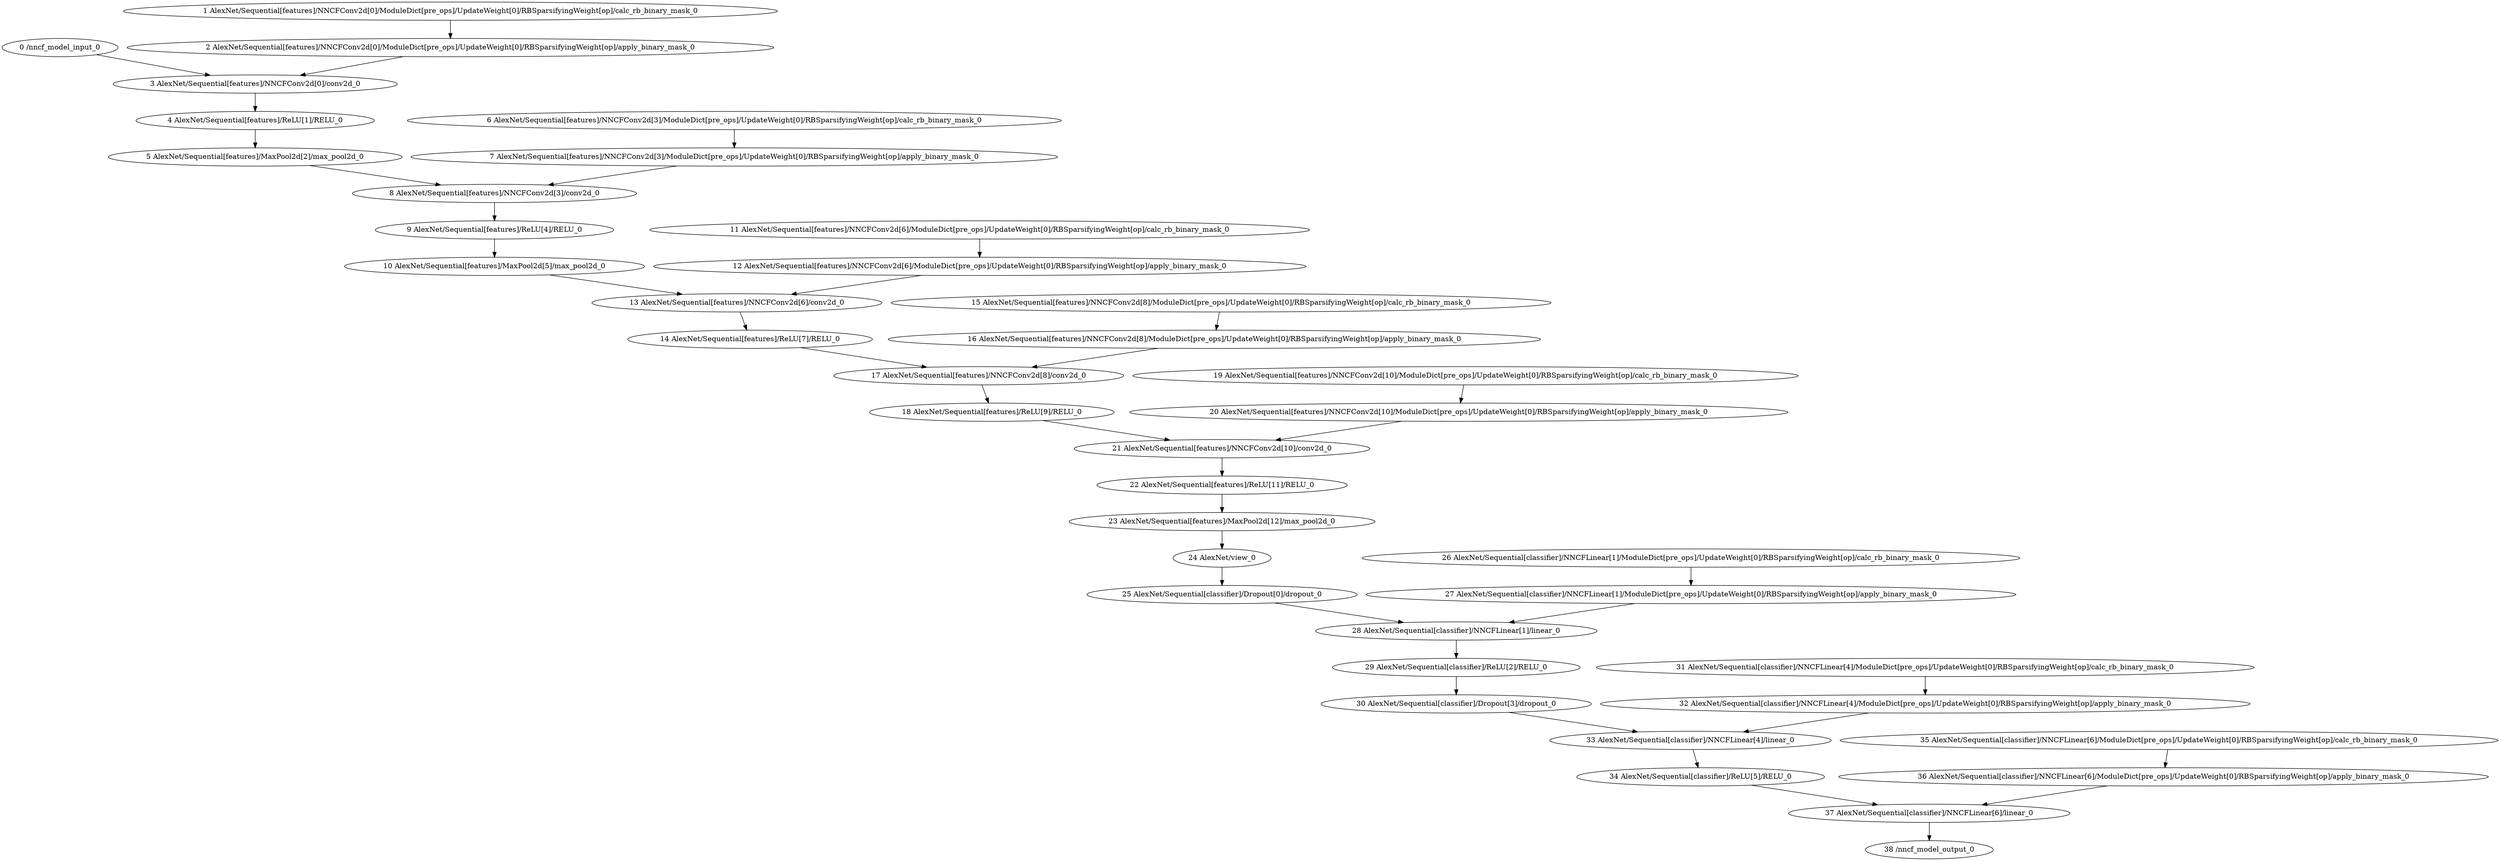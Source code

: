 strict digraph  {
"0 /nncf_model_input_0" [id=0, type=nncf_model_input];
"1 AlexNet/Sequential[features]/NNCFConv2d[0]/ModuleDict[pre_ops]/UpdateWeight[0]/RBSparsifyingWeight[op]/calc_rb_binary_mask_0" [id=1, type=calc_rb_binary_mask];
"2 AlexNet/Sequential[features]/NNCFConv2d[0]/ModuleDict[pre_ops]/UpdateWeight[0]/RBSparsifyingWeight[op]/apply_binary_mask_0" [id=2, type=apply_binary_mask];
"3 AlexNet/Sequential[features]/NNCFConv2d[0]/conv2d_0" [id=3, type=conv2d];
"4 AlexNet/Sequential[features]/ReLU[1]/RELU_0" [id=4, type=RELU];
"5 AlexNet/Sequential[features]/MaxPool2d[2]/max_pool2d_0" [id=5, type=max_pool2d];
"6 AlexNet/Sequential[features]/NNCFConv2d[3]/ModuleDict[pre_ops]/UpdateWeight[0]/RBSparsifyingWeight[op]/calc_rb_binary_mask_0" [id=6, type=calc_rb_binary_mask];
"7 AlexNet/Sequential[features]/NNCFConv2d[3]/ModuleDict[pre_ops]/UpdateWeight[0]/RBSparsifyingWeight[op]/apply_binary_mask_0" [id=7, type=apply_binary_mask];
"8 AlexNet/Sequential[features]/NNCFConv2d[3]/conv2d_0" [id=8, type=conv2d];
"9 AlexNet/Sequential[features]/ReLU[4]/RELU_0" [id=9, type=RELU];
"10 AlexNet/Sequential[features]/MaxPool2d[5]/max_pool2d_0" [id=10, type=max_pool2d];
"11 AlexNet/Sequential[features]/NNCFConv2d[6]/ModuleDict[pre_ops]/UpdateWeight[0]/RBSparsifyingWeight[op]/calc_rb_binary_mask_0" [id=11, type=calc_rb_binary_mask];
"12 AlexNet/Sequential[features]/NNCFConv2d[6]/ModuleDict[pre_ops]/UpdateWeight[0]/RBSparsifyingWeight[op]/apply_binary_mask_0" [id=12, type=apply_binary_mask];
"13 AlexNet/Sequential[features]/NNCFConv2d[6]/conv2d_0" [id=13, type=conv2d];
"14 AlexNet/Sequential[features]/ReLU[7]/RELU_0" [id=14, type=RELU];
"15 AlexNet/Sequential[features]/NNCFConv2d[8]/ModuleDict[pre_ops]/UpdateWeight[0]/RBSparsifyingWeight[op]/calc_rb_binary_mask_0" [id=15, type=calc_rb_binary_mask];
"16 AlexNet/Sequential[features]/NNCFConv2d[8]/ModuleDict[pre_ops]/UpdateWeight[0]/RBSparsifyingWeight[op]/apply_binary_mask_0" [id=16, type=apply_binary_mask];
"17 AlexNet/Sequential[features]/NNCFConv2d[8]/conv2d_0" [id=17, type=conv2d];
"18 AlexNet/Sequential[features]/ReLU[9]/RELU_0" [id=18, type=RELU];
"19 AlexNet/Sequential[features]/NNCFConv2d[10]/ModuleDict[pre_ops]/UpdateWeight[0]/RBSparsifyingWeight[op]/calc_rb_binary_mask_0" [id=19, type=calc_rb_binary_mask];
"20 AlexNet/Sequential[features]/NNCFConv2d[10]/ModuleDict[pre_ops]/UpdateWeight[0]/RBSparsifyingWeight[op]/apply_binary_mask_0" [id=20, type=apply_binary_mask];
"21 AlexNet/Sequential[features]/NNCFConv2d[10]/conv2d_0" [id=21, type=conv2d];
"22 AlexNet/Sequential[features]/ReLU[11]/RELU_0" [id=22, type=RELU];
"23 AlexNet/Sequential[features]/MaxPool2d[12]/max_pool2d_0" [id=23, type=max_pool2d];
"24 AlexNet/view_0" [id=24, type=view];
"25 AlexNet/Sequential[classifier]/Dropout[0]/dropout_0" [id=25, type=dropout];
"26 AlexNet/Sequential[classifier]/NNCFLinear[1]/ModuleDict[pre_ops]/UpdateWeight[0]/RBSparsifyingWeight[op]/calc_rb_binary_mask_0" [id=26, type=calc_rb_binary_mask];
"27 AlexNet/Sequential[classifier]/NNCFLinear[1]/ModuleDict[pre_ops]/UpdateWeight[0]/RBSparsifyingWeight[op]/apply_binary_mask_0" [id=27, type=apply_binary_mask];
"28 AlexNet/Sequential[classifier]/NNCFLinear[1]/linear_0" [id=28, type=linear];
"29 AlexNet/Sequential[classifier]/ReLU[2]/RELU_0" [id=29, type=RELU];
"30 AlexNet/Sequential[classifier]/Dropout[3]/dropout_0" [id=30, type=dropout];
"31 AlexNet/Sequential[classifier]/NNCFLinear[4]/ModuleDict[pre_ops]/UpdateWeight[0]/RBSparsifyingWeight[op]/calc_rb_binary_mask_0" [id=31, type=calc_rb_binary_mask];
"32 AlexNet/Sequential[classifier]/NNCFLinear[4]/ModuleDict[pre_ops]/UpdateWeight[0]/RBSparsifyingWeight[op]/apply_binary_mask_0" [id=32, type=apply_binary_mask];
"33 AlexNet/Sequential[classifier]/NNCFLinear[4]/linear_0" [id=33, type=linear];
"34 AlexNet/Sequential[classifier]/ReLU[5]/RELU_0" [id=34, type=RELU];
"35 AlexNet/Sequential[classifier]/NNCFLinear[6]/ModuleDict[pre_ops]/UpdateWeight[0]/RBSparsifyingWeight[op]/calc_rb_binary_mask_0" [id=35, type=calc_rb_binary_mask];
"36 AlexNet/Sequential[classifier]/NNCFLinear[6]/ModuleDict[pre_ops]/UpdateWeight[0]/RBSparsifyingWeight[op]/apply_binary_mask_0" [id=36, type=apply_binary_mask];
"37 AlexNet/Sequential[classifier]/NNCFLinear[6]/linear_0" [id=37, type=linear];
"38 /nncf_model_output_0" [id=38, type=nncf_model_output];
"0 /nncf_model_input_0" -> "3 AlexNet/Sequential[features]/NNCFConv2d[0]/conv2d_0";
"1 AlexNet/Sequential[features]/NNCFConv2d[0]/ModuleDict[pre_ops]/UpdateWeight[0]/RBSparsifyingWeight[op]/calc_rb_binary_mask_0" -> "2 AlexNet/Sequential[features]/NNCFConv2d[0]/ModuleDict[pre_ops]/UpdateWeight[0]/RBSparsifyingWeight[op]/apply_binary_mask_0";
"2 AlexNet/Sequential[features]/NNCFConv2d[0]/ModuleDict[pre_ops]/UpdateWeight[0]/RBSparsifyingWeight[op]/apply_binary_mask_0" -> "3 AlexNet/Sequential[features]/NNCFConv2d[0]/conv2d_0";
"3 AlexNet/Sequential[features]/NNCFConv2d[0]/conv2d_0" -> "4 AlexNet/Sequential[features]/ReLU[1]/RELU_0";
"4 AlexNet/Sequential[features]/ReLU[1]/RELU_0" -> "5 AlexNet/Sequential[features]/MaxPool2d[2]/max_pool2d_0";
"5 AlexNet/Sequential[features]/MaxPool2d[2]/max_pool2d_0" -> "8 AlexNet/Sequential[features]/NNCFConv2d[3]/conv2d_0";
"6 AlexNet/Sequential[features]/NNCFConv2d[3]/ModuleDict[pre_ops]/UpdateWeight[0]/RBSparsifyingWeight[op]/calc_rb_binary_mask_0" -> "7 AlexNet/Sequential[features]/NNCFConv2d[3]/ModuleDict[pre_ops]/UpdateWeight[0]/RBSparsifyingWeight[op]/apply_binary_mask_0";
"7 AlexNet/Sequential[features]/NNCFConv2d[3]/ModuleDict[pre_ops]/UpdateWeight[0]/RBSparsifyingWeight[op]/apply_binary_mask_0" -> "8 AlexNet/Sequential[features]/NNCFConv2d[3]/conv2d_0";
"8 AlexNet/Sequential[features]/NNCFConv2d[3]/conv2d_0" -> "9 AlexNet/Sequential[features]/ReLU[4]/RELU_0";
"9 AlexNet/Sequential[features]/ReLU[4]/RELU_0" -> "10 AlexNet/Sequential[features]/MaxPool2d[5]/max_pool2d_0";
"10 AlexNet/Sequential[features]/MaxPool2d[5]/max_pool2d_0" -> "13 AlexNet/Sequential[features]/NNCFConv2d[6]/conv2d_0";
"11 AlexNet/Sequential[features]/NNCFConv2d[6]/ModuleDict[pre_ops]/UpdateWeight[0]/RBSparsifyingWeight[op]/calc_rb_binary_mask_0" -> "12 AlexNet/Sequential[features]/NNCFConv2d[6]/ModuleDict[pre_ops]/UpdateWeight[0]/RBSparsifyingWeight[op]/apply_binary_mask_0";
"12 AlexNet/Sequential[features]/NNCFConv2d[6]/ModuleDict[pre_ops]/UpdateWeight[0]/RBSparsifyingWeight[op]/apply_binary_mask_0" -> "13 AlexNet/Sequential[features]/NNCFConv2d[6]/conv2d_0";
"13 AlexNet/Sequential[features]/NNCFConv2d[6]/conv2d_0" -> "14 AlexNet/Sequential[features]/ReLU[7]/RELU_0";
"14 AlexNet/Sequential[features]/ReLU[7]/RELU_0" -> "17 AlexNet/Sequential[features]/NNCFConv2d[8]/conv2d_0";
"15 AlexNet/Sequential[features]/NNCFConv2d[8]/ModuleDict[pre_ops]/UpdateWeight[0]/RBSparsifyingWeight[op]/calc_rb_binary_mask_0" -> "16 AlexNet/Sequential[features]/NNCFConv2d[8]/ModuleDict[pre_ops]/UpdateWeight[0]/RBSparsifyingWeight[op]/apply_binary_mask_0";
"16 AlexNet/Sequential[features]/NNCFConv2d[8]/ModuleDict[pre_ops]/UpdateWeight[0]/RBSparsifyingWeight[op]/apply_binary_mask_0" -> "17 AlexNet/Sequential[features]/NNCFConv2d[8]/conv2d_0";
"17 AlexNet/Sequential[features]/NNCFConv2d[8]/conv2d_0" -> "18 AlexNet/Sequential[features]/ReLU[9]/RELU_0";
"18 AlexNet/Sequential[features]/ReLU[9]/RELU_0" -> "21 AlexNet/Sequential[features]/NNCFConv2d[10]/conv2d_0";
"19 AlexNet/Sequential[features]/NNCFConv2d[10]/ModuleDict[pre_ops]/UpdateWeight[0]/RBSparsifyingWeight[op]/calc_rb_binary_mask_0" -> "20 AlexNet/Sequential[features]/NNCFConv2d[10]/ModuleDict[pre_ops]/UpdateWeight[0]/RBSparsifyingWeight[op]/apply_binary_mask_0";
"20 AlexNet/Sequential[features]/NNCFConv2d[10]/ModuleDict[pre_ops]/UpdateWeight[0]/RBSparsifyingWeight[op]/apply_binary_mask_0" -> "21 AlexNet/Sequential[features]/NNCFConv2d[10]/conv2d_0";
"21 AlexNet/Sequential[features]/NNCFConv2d[10]/conv2d_0" -> "22 AlexNet/Sequential[features]/ReLU[11]/RELU_0";
"22 AlexNet/Sequential[features]/ReLU[11]/RELU_0" -> "23 AlexNet/Sequential[features]/MaxPool2d[12]/max_pool2d_0";
"23 AlexNet/Sequential[features]/MaxPool2d[12]/max_pool2d_0" -> "24 AlexNet/view_0";
"24 AlexNet/view_0" -> "25 AlexNet/Sequential[classifier]/Dropout[0]/dropout_0";
"25 AlexNet/Sequential[classifier]/Dropout[0]/dropout_0" -> "28 AlexNet/Sequential[classifier]/NNCFLinear[1]/linear_0";
"26 AlexNet/Sequential[classifier]/NNCFLinear[1]/ModuleDict[pre_ops]/UpdateWeight[0]/RBSparsifyingWeight[op]/calc_rb_binary_mask_0" -> "27 AlexNet/Sequential[classifier]/NNCFLinear[1]/ModuleDict[pre_ops]/UpdateWeight[0]/RBSparsifyingWeight[op]/apply_binary_mask_0";
"27 AlexNet/Sequential[classifier]/NNCFLinear[1]/ModuleDict[pre_ops]/UpdateWeight[0]/RBSparsifyingWeight[op]/apply_binary_mask_0" -> "28 AlexNet/Sequential[classifier]/NNCFLinear[1]/linear_0";
"28 AlexNet/Sequential[classifier]/NNCFLinear[1]/linear_0" -> "29 AlexNet/Sequential[classifier]/ReLU[2]/RELU_0";
"29 AlexNet/Sequential[classifier]/ReLU[2]/RELU_0" -> "30 AlexNet/Sequential[classifier]/Dropout[3]/dropout_0";
"30 AlexNet/Sequential[classifier]/Dropout[3]/dropout_0" -> "33 AlexNet/Sequential[classifier]/NNCFLinear[4]/linear_0";
"31 AlexNet/Sequential[classifier]/NNCFLinear[4]/ModuleDict[pre_ops]/UpdateWeight[0]/RBSparsifyingWeight[op]/calc_rb_binary_mask_0" -> "32 AlexNet/Sequential[classifier]/NNCFLinear[4]/ModuleDict[pre_ops]/UpdateWeight[0]/RBSparsifyingWeight[op]/apply_binary_mask_0";
"32 AlexNet/Sequential[classifier]/NNCFLinear[4]/ModuleDict[pre_ops]/UpdateWeight[0]/RBSparsifyingWeight[op]/apply_binary_mask_0" -> "33 AlexNet/Sequential[classifier]/NNCFLinear[4]/linear_0";
"33 AlexNet/Sequential[classifier]/NNCFLinear[4]/linear_0" -> "34 AlexNet/Sequential[classifier]/ReLU[5]/RELU_0";
"34 AlexNet/Sequential[classifier]/ReLU[5]/RELU_0" -> "37 AlexNet/Sequential[classifier]/NNCFLinear[6]/linear_0";
"35 AlexNet/Sequential[classifier]/NNCFLinear[6]/ModuleDict[pre_ops]/UpdateWeight[0]/RBSparsifyingWeight[op]/calc_rb_binary_mask_0" -> "36 AlexNet/Sequential[classifier]/NNCFLinear[6]/ModuleDict[pre_ops]/UpdateWeight[0]/RBSparsifyingWeight[op]/apply_binary_mask_0";
"36 AlexNet/Sequential[classifier]/NNCFLinear[6]/ModuleDict[pre_ops]/UpdateWeight[0]/RBSparsifyingWeight[op]/apply_binary_mask_0" -> "37 AlexNet/Sequential[classifier]/NNCFLinear[6]/linear_0";
"37 AlexNet/Sequential[classifier]/NNCFLinear[6]/linear_0" -> "38 /nncf_model_output_0";
}
